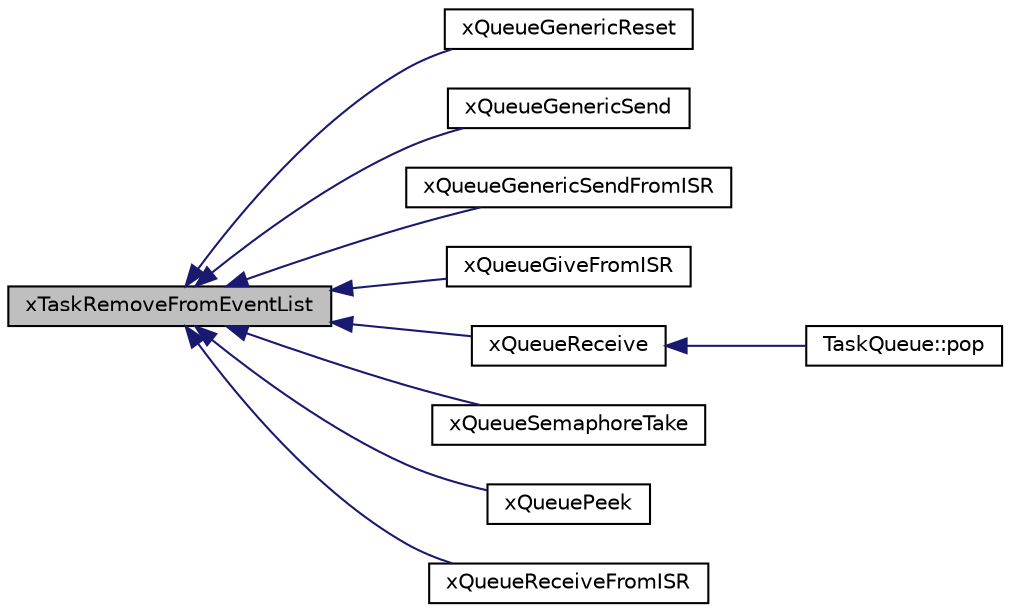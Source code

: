 digraph "xTaskRemoveFromEventList"
{
  edge [fontname="Helvetica",fontsize="10",labelfontname="Helvetica",labelfontsize="10"];
  node [fontname="Helvetica",fontsize="10",shape=record];
  rankdir="LR";
  Node1 [label="xTaskRemoveFromEventList",height=0.2,width=0.4,color="black", fillcolor="grey75", style="filled" fontcolor="black"];
  Node1 -> Node2 [dir="back",color="midnightblue",fontsize="10",style="solid",fontname="Helvetica"];
  Node2 [label="xQueueGenericReset",height=0.2,width=0.4,color="black", fillcolor="white", style="filled",URL="$queue_8c.html#a5e54273dbe3f56b8bdc8f7abee67a871"];
  Node1 -> Node3 [dir="back",color="midnightblue",fontsize="10",style="solid",fontname="Helvetica"];
  Node3 [label="xQueueGenericSend",height=0.2,width=0.4,color="black", fillcolor="white", style="filled",URL="$queue_8c.html#acb67c81366c00896b21cd826e07d885d"];
  Node1 -> Node4 [dir="back",color="midnightblue",fontsize="10",style="solid",fontname="Helvetica"];
  Node4 [label="xQueueGenericSendFromISR",height=0.2,width=0.4,color="black", fillcolor="white", style="filled",URL="$queue_8c.html#a0fb58b25eb396a5cf8e1688b7e1a56cb"];
  Node1 -> Node5 [dir="back",color="midnightblue",fontsize="10",style="solid",fontname="Helvetica"];
  Node5 [label="xQueueGiveFromISR",height=0.2,width=0.4,color="black", fillcolor="white", style="filled",URL="$queue_8c.html#a4df49fafb6ba4400ede6f2d07a40865f"];
  Node1 -> Node6 [dir="back",color="midnightblue",fontsize="10",style="solid",fontname="Helvetica"];
  Node6 [label="xQueueReceive",height=0.2,width=0.4,color="black", fillcolor="white", style="filled",URL="$queue_8c.html#ad0a166f3b1219a5e37e31f8090d4800d"];
  Node6 -> Node7 [dir="back",color="midnightblue",fontsize="10",style="solid",fontname="Helvetica"];
  Node7 [label="TaskQueue::pop",height=0.2,width=0.4,color="black", fillcolor="white", style="filled",URL="$class_task_queue.html#a6d6ada5addc757285ca9663a960b0344",tooltip="Read from the queue. "];
  Node1 -> Node8 [dir="back",color="midnightblue",fontsize="10",style="solid",fontname="Helvetica"];
  Node8 [label="xQueueSemaphoreTake",height=0.2,width=0.4,color="black", fillcolor="white", style="filled",URL="$queue_8c.html#ade45e48664e5ec17ea091f00cd34394f"];
  Node1 -> Node9 [dir="back",color="midnightblue",fontsize="10",style="solid",fontname="Helvetica"];
  Node9 [label="xQueuePeek",height=0.2,width=0.4,color="black", fillcolor="white", style="filled",URL="$queue_8c.html#a8f68e37e931bbf95440c8845f512e090"];
  Node1 -> Node10 [dir="back",color="midnightblue",fontsize="10",style="solid",fontname="Helvetica"];
  Node10 [label="xQueueReceiveFromISR",height=0.2,width=0.4,color="black", fillcolor="white", style="filled",URL="$queue_8c.html#ac61ec62828e70ed35d18559a35550462"];
}

